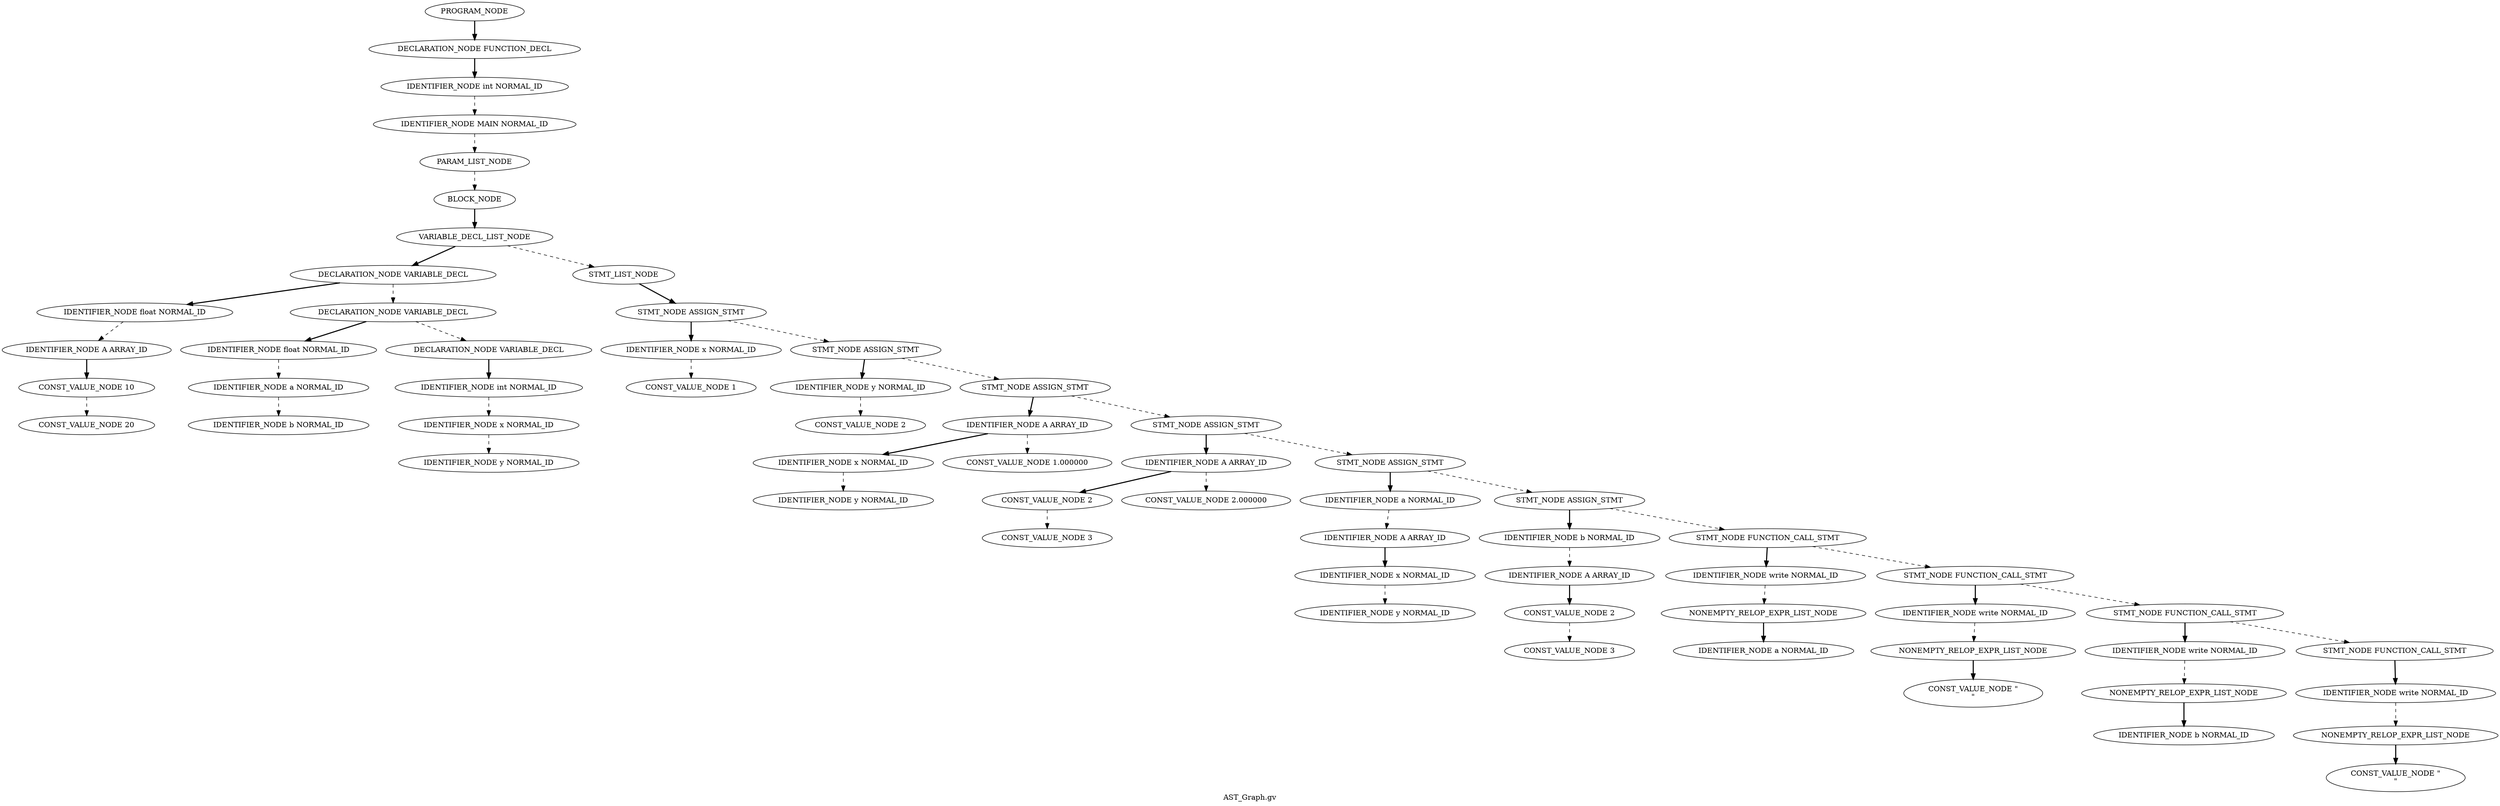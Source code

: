 Digraph AST
{
label = "AST_Graph.gv"
node0 [label ="PROGRAM_NODE"]
node1 [label ="DECLARATION_NODE FUNCTION_DECL"]
node2 [label ="IDENTIFIER_NODE int NORMAL_ID"]
node3 [label ="IDENTIFIER_NODE MAIN NORMAL_ID"]
node4 [label ="PARAM_LIST_NODE"]
node5 [label ="BLOCK_NODE"]
node6 [label ="VARIABLE_DECL_LIST_NODE"]
node7 [label ="DECLARATION_NODE VARIABLE_DECL"]
node8 [label ="IDENTIFIER_NODE float NORMAL_ID"]
node9 [label ="IDENTIFIER_NODE A ARRAY_ID"]
node10 [label ="CONST_VALUE_NODE 10"]
node11 [label ="CONST_VALUE_NODE 20"]
node10 -> node11 [style = dashed]
node9 -> node10 [style = bold]
node8 -> node9 [style = dashed]
node7 -> node8 [style = bold]
node12 [label ="DECLARATION_NODE VARIABLE_DECL"]
node13 [label ="IDENTIFIER_NODE float NORMAL_ID"]
node14 [label ="IDENTIFIER_NODE a NORMAL_ID"]
node15 [label ="IDENTIFIER_NODE b NORMAL_ID"]
node14 -> node15 [style = dashed]
node13 -> node14 [style = dashed]
node12 -> node13 [style = bold]
node16 [label ="DECLARATION_NODE VARIABLE_DECL"]
node17 [label ="IDENTIFIER_NODE int NORMAL_ID"]
node18 [label ="IDENTIFIER_NODE x NORMAL_ID"]
node19 [label ="IDENTIFIER_NODE y NORMAL_ID"]
node18 -> node19 [style = dashed]
node17 -> node18 [style = dashed]
node16 -> node17 [style = bold]
node12 -> node16 [style = dashed]
node7 -> node12 [style = dashed]
node6 -> node7 [style = bold]
node20 [label ="STMT_LIST_NODE"]
node21 [label ="STMT_NODE ASSIGN_STMT"]
node22 [label ="IDENTIFIER_NODE x NORMAL_ID"]
node23 [label ="CONST_VALUE_NODE 1"]
node22 -> node23 [style = dashed]
node21 -> node22 [style = bold]
node24 [label ="STMT_NODE ASSIGN_STMT"]
node25 [label ="IDENTIFIER_NODE y NORMAL_ID"]
node26 [label ="CONST_VALUE_NODE 2"]
node25 -> node26 [style = dashed]
node24 -> node25 [style = bold]
node27 [label ="STMT_NODE ASSIGN_STMT"]
node28 [label ="IDENTIFIER_NODE A ARRAY_ID"]
node29 [label ="IDENTIFIER_NODE x NORMAL_ID"]
node30 [label ="IDENTIFIER_NODE y NORMAL_ID"]
node29 -> node30 [style = dashed]
node28 -> node29 [style = bold]
node31 [label ="CONST_VALUE_NODE 1.000000"]
node28 -> node31 [style = dashed]
node27 -> node28 [style = bold]
node32 [label ="STMT_NODE ASSIGN_STMT"]
node33 [label ="IDENTIFIER_NODE A ARRAY_ID"]
node34 [label ="CONST_VALUE_NODE 2"]
node35 [label ="CONST_VALUE_NODE 3"]
node34 -> node35 [style = dashed]
node33 -> node34 [style = bold]
node36 [label ="CONST_VALUE_NODE 2.000000"]
node33 -> node36 [style = dashed]
node32 -> node33 [style = bold]
node37 [label ="STMT_NODE ASSIGN_STMT"]
node38 [label ="IDENTIFIER_NODE a NORMAL_ID"]
node39 [label ="IDENTIFIER_NODE A ARRAY_ID"]
node40 [label ="IDENTIFIER_NODE x NORMAL_ID"]
node41 [label ="IDENTIFIER_NODE y NORMAL_ID"]
node40 -> node41 [style = dashed]
node39 -> node40 [style = bold]
node38 -> node39 [style = dashed]
node37 -> node38 [style = bold]
node42 [label ="STMT_NODE ASSIGN_STMT"]
node43 [label ="IDENTIFIER_NODE b NORMAL_ID"]
node44 [label ="IDENTIFIER_NODE A ARRAY_ID"]
node45 [label ="CONST_VALUE_NODE 2"]
node46 [label ="CONST_VALUE_NODE 3"]
node45 -> node46 [style = dashed]
node44 -> node45 [style = bold]
node43 -> node44 [style = dashed]
node42 -> node43 [style = bold]
node47 [label ="STMT_NODE FUNCTION_CALL_STMT"]
node48 [label ="IDENTIFIER_NODE write NORMAL_ID"]
node49 [label ="NONEMPTY_RELOP_EXPR_LIST_NODE"]
node50 [label ="IDENTIFIER_NODE a NORMAL_ID"]
node49 -> node50 [style = bold]
node48 -> node49 [style = dashed]
node47 -> node48 [style = bold]
node51 [label ="STMT_NODE FUNCTION_CALL_STMT"]
node52 [label ="IDENTIFIER_NODE write NORMAL_ID"]
node53 [label ="NONEMPTY_RELOP_EXPR_LIST_NODE"]
node54 [label ="CONST_VALUE_NODE \"\n\""]
node53 -> node54 [style = bold]
node52 -> node53 [style = dashed]
node51 -> node52 [style = bold]
node55 [label ="STMT_NODE FUNCTION_CALL_STMT"]
node56 [label ="IDENTIFIER_NODE write NORMAL_ID"]
node57 [label ="NONEMPTY_RELOP_EXPR_LIST_NODE"]
node58 [label ="IDENTIFIER_NODE b NORMAL_ID"]
node57 -> node58 [style = bold]
node56 -> node57 [style = dashed]
node55 -> node56 [style = bold]
node59 [label ="STMT_NODE FUNCTION_CALL_STMT"]
node60 [label ="IDENTIFIER_NODE write NORMAL_ID"]
node61 [label ="NONEMPTY_RELOP_EXPR_LIST_NODE"]
node62 [label ="CONST_VALUE_NODE \"\n\""]
node61 -> node62 [style = bold]
node60 -> node61 [style = dashed]
node59 -> node60 [style = bold]
node55 -> node59 [style = dashed]
node51 -> node55 [style = dashed]
node47 -> node51 [style = dashed]
node42 -> node47 [style = dashed]
node37 -> node42 [style = dashed]
node32 -> node37 [style = dashed]
node27 -> node32 [style = dashed]
node24 -> node27 [style = dashed]
node21 -> node24 [style = dashed]
node20 -> node21 [style = bold]
node6 -> node20 [style = dashed]
node5 -> node6 [style = bold]
node4 -> node5 [style = dashed]
node3 -> node4 [style = dashed]
node2 -> node3 [style = dashed]
node1 -> node2 [style = bold]
node0 -> node1 [style = bold]
}
